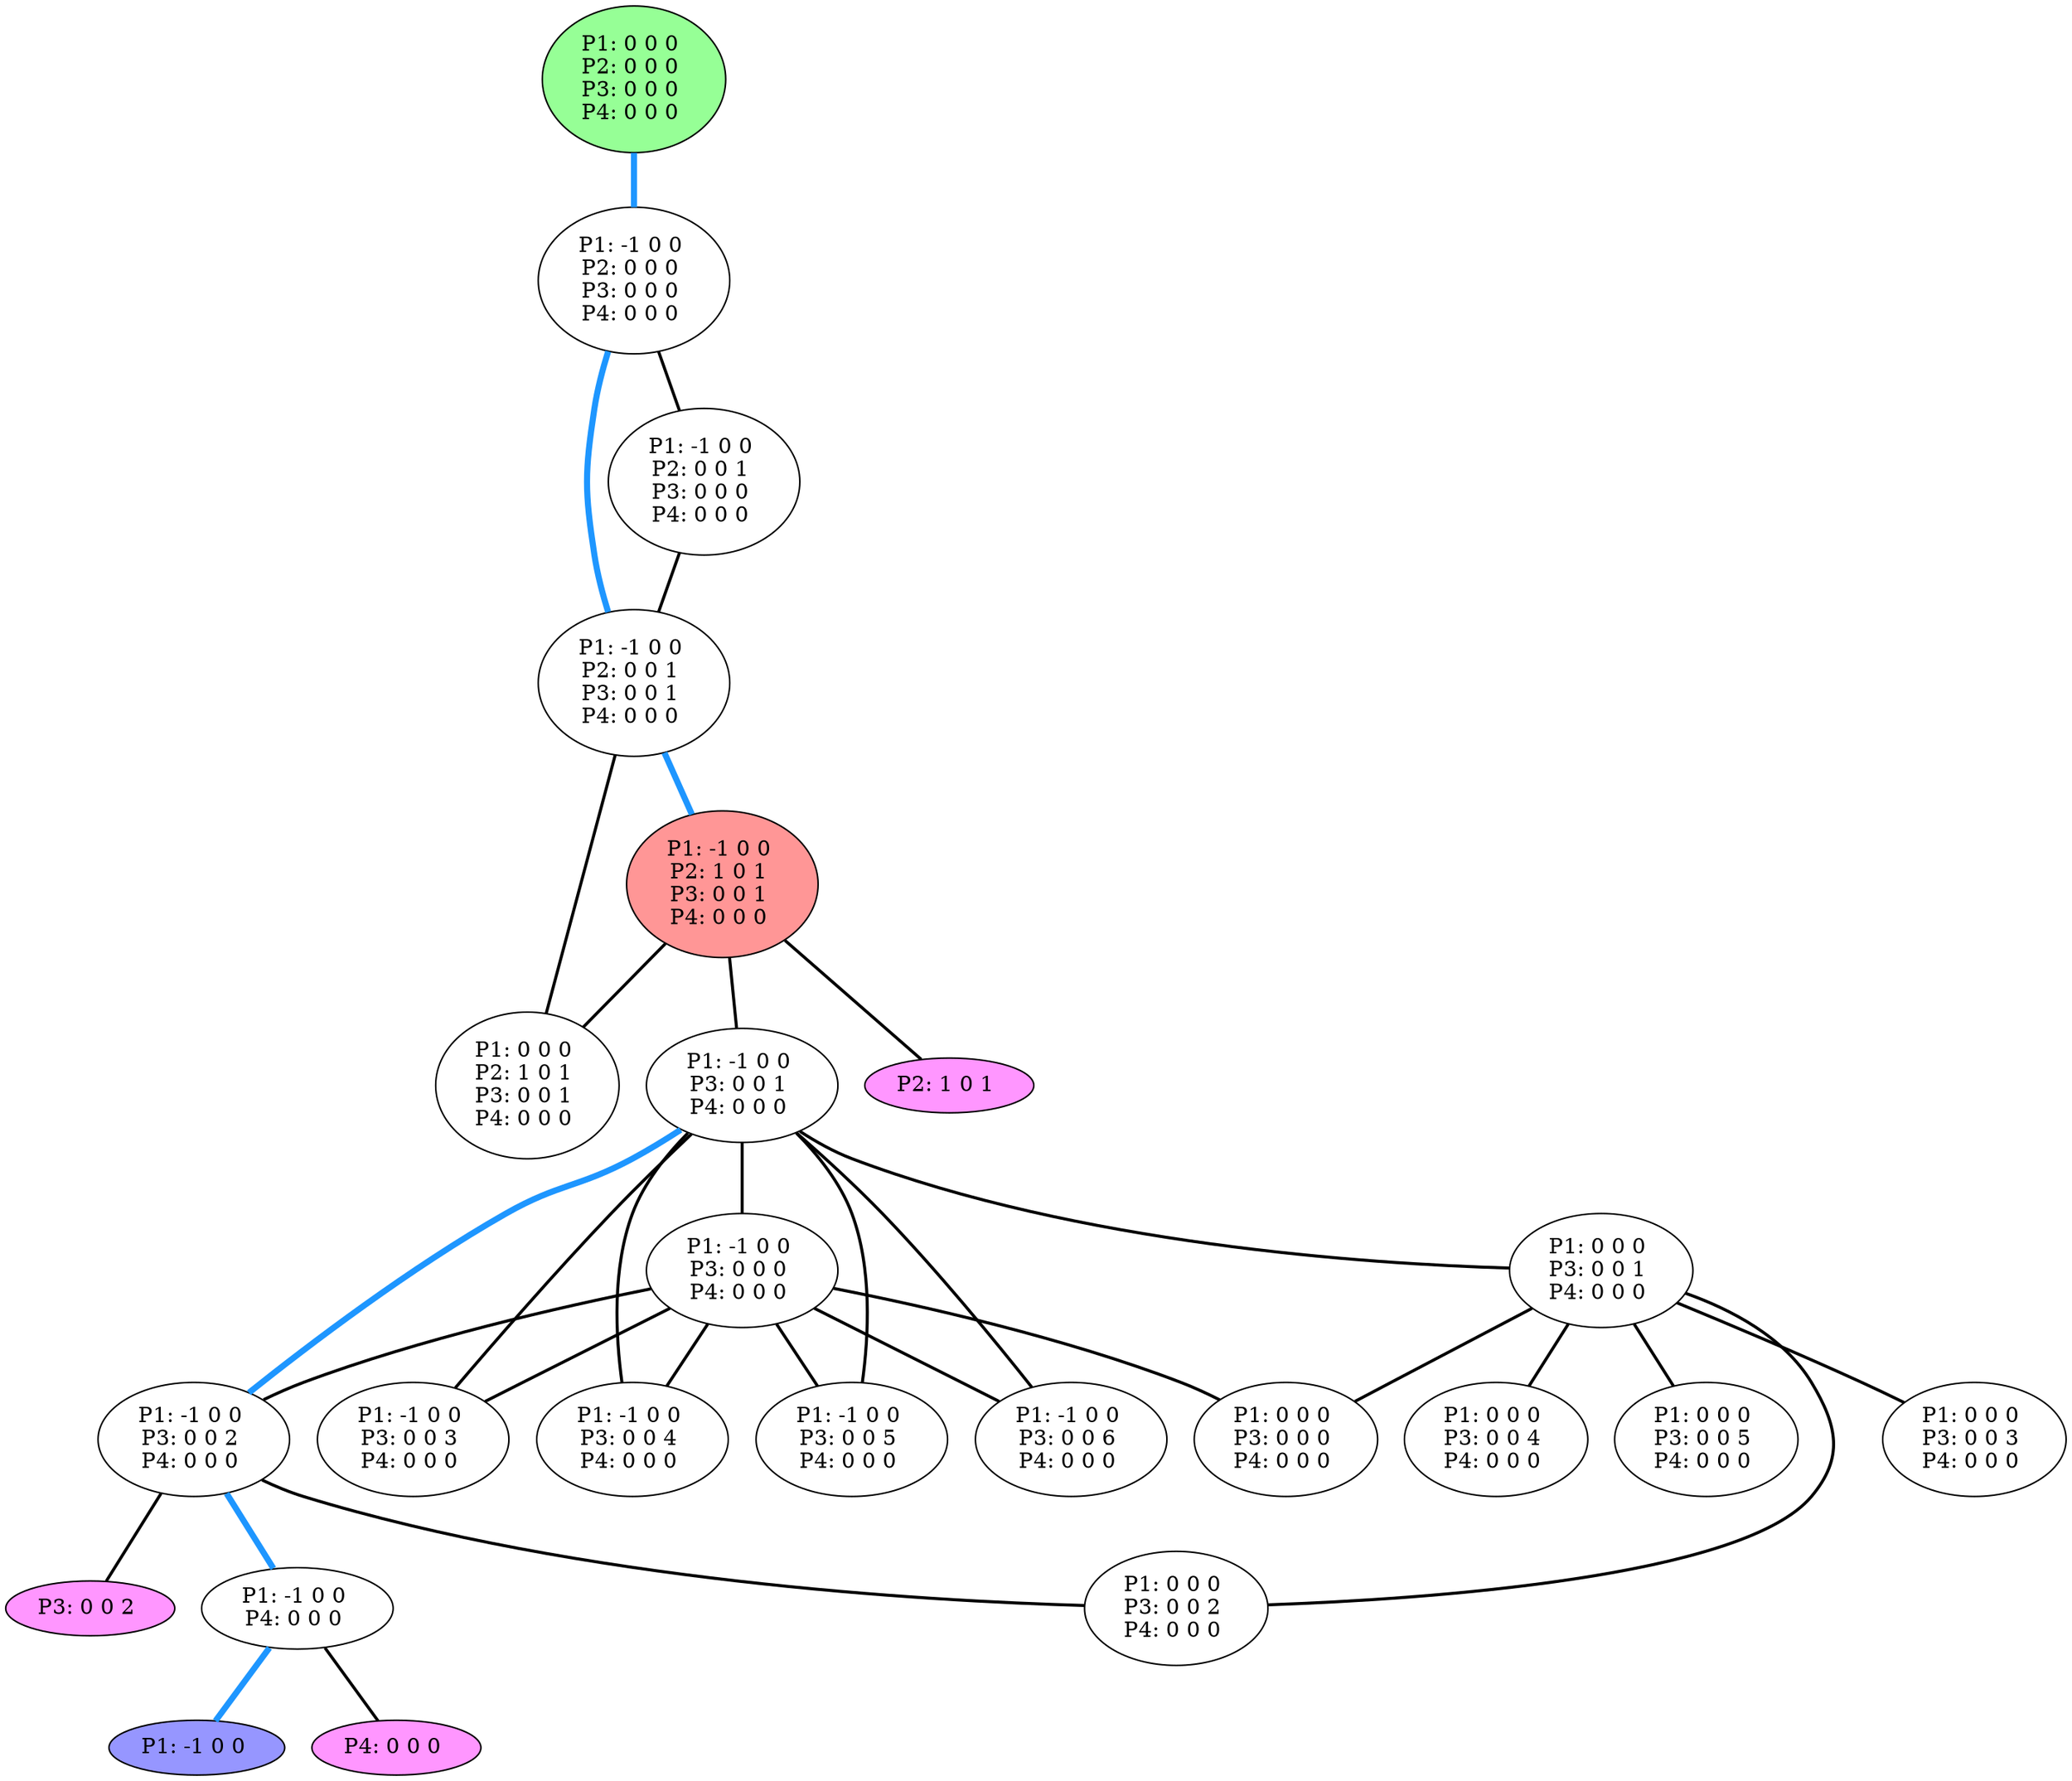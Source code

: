 graph G {
color = "black"
0 [label = "P1: 0 0 0 
P2: 0 0 0 
P3: 0 0 0 
P4: 0 0 0 
",  style="filled", fillcolor = "#96FF96"];
1 [label = "P1: -1 0 0 
P2: 0 0 0 
P3: 0 0 0 
P4: 0 0 0 
"];
2 [label = "P1: -1 0 0 
P2: 0 0 1 
P3: 0 0 0 
P4: 0 0 0 
"];
3 [label = "P1: -1 0 0 
P2: 0 0 1 
P3: 0 0 1 
P4: 0 0 0 
"];
4 [label = "P1: -1 0 0 
P2: 1 0 1 
P3: 0 0 1 
P4: 0 0 0 
",  style="filled", fillcolor = "#FF9696"];
5 [label = "P1: 0 0 0 
P2: 1 0 1 
P3: 0 0 1 
P4: 0 0 0 
"];
6 [label = "P2: 1 0 1 
",  style="filled", fillcolor = "#FF96FF"];
7 [label = "P1: -1 0 0 
P3: 0 0 1 
P4: 0 0 0 
"];
8 [label = "P1: 0 0 0 
P3: 0 0 1 
P4: 0 0 0 
"];
9 [label = "P1: -1 0 0 
P3: 0 0 0 
P4: 0 0 0 
"];
10 [label = "P1: -1 0 0 
P3: 0 0 2 
P4: 0 0 0 
"];
11 [label = "P1: -1 0 0 
P3: 0 0 3 
P4: 0 0 0 
"];
12 [label = "P1: -1 0 0 
P3: 0 0 4 
P4: 0 0 0 
"];
13 [label = "P1: -1 0 0 
P3: 0 0 5 
P4: 0 0 0 
"];
14 [label = "P1: -1 0 0 
P3: 0 0 6 
P4: 0 0 0 
"];
15 [label = "P1: 0 0 0 
P3: 0 0 0 
P4: 0 0 0 
"];
16 [label = "P1: 0 0 0 
P3: 0 0 2 
P4: 0 0 0 
"];
17 [label = "P1: 0 0 0 
P3: 0 0 3 
P4: 0 0 0 
"];
18 [label = "P1: 0 0 0 
P3: 0 0 4 
P4: 0 0 0 
"];
19 [label = "P1: 0 0 0 
P3: 0 0 5 
P4: 0 0 0 
"];
20 [label = "P3: 0 0 2 
",  style="filled", fillcolor = "#FF96FF"];
21 [label = "P1: -1 0 0 
P4: 0 0 0 
"];
22 [label = "P1: -1 0 0 
", style="filled", fillcolor = "#9696FF"];
23 [label = "P4: 0 0 0 
",  style="filled", fillcolor = "#FF96FF"];
edge [style=bold];
0 -- 1 [color="#1E96FF", penwidth=4.0];

1 -- 2 [color=black];
1 -- 3 [color="#1E96FF", penwidth=4.0];

2 -- 3 [color=black];

3 -- 4 [color="#1E96FF", penwidth=4.0];
3 -- 5 [color=black];

4 -- 5 [color=black];
4 -- 7 [color=black];
4 -- 6 [color=black];


7 -- 8 [color=black];
7 -- 9 [color=black];
7 -- 10 [color="#1E96FF", penwidth=4.0];
7 -- 11 [color=black];
7 -- 12 [color=black];
7 -- 13 [color=black];
7 -- 14 [color=black];

8 -- 15 [color=black];
8 -- 16 [color=black];
8 -- 17 [color=black];
8 -- 18 [color=black];
8 -- 19 [color=black];

9 -- 15 [color=black];
9 -- 10 [color=black];
9 -- 11 [color=black];
9 -- 12 [color=black];
9 -- 13 [color=black];
9 -- 14 [color=black];

10 -- 16 [color=black];
10 -- 21 [color="#1E96FF", penwidth=4.0];
10 -- 20 [color=black];










21 -- 23 [color=black];
21 -- 22 [color="#1E96FF", penwidth=4.0];

}
